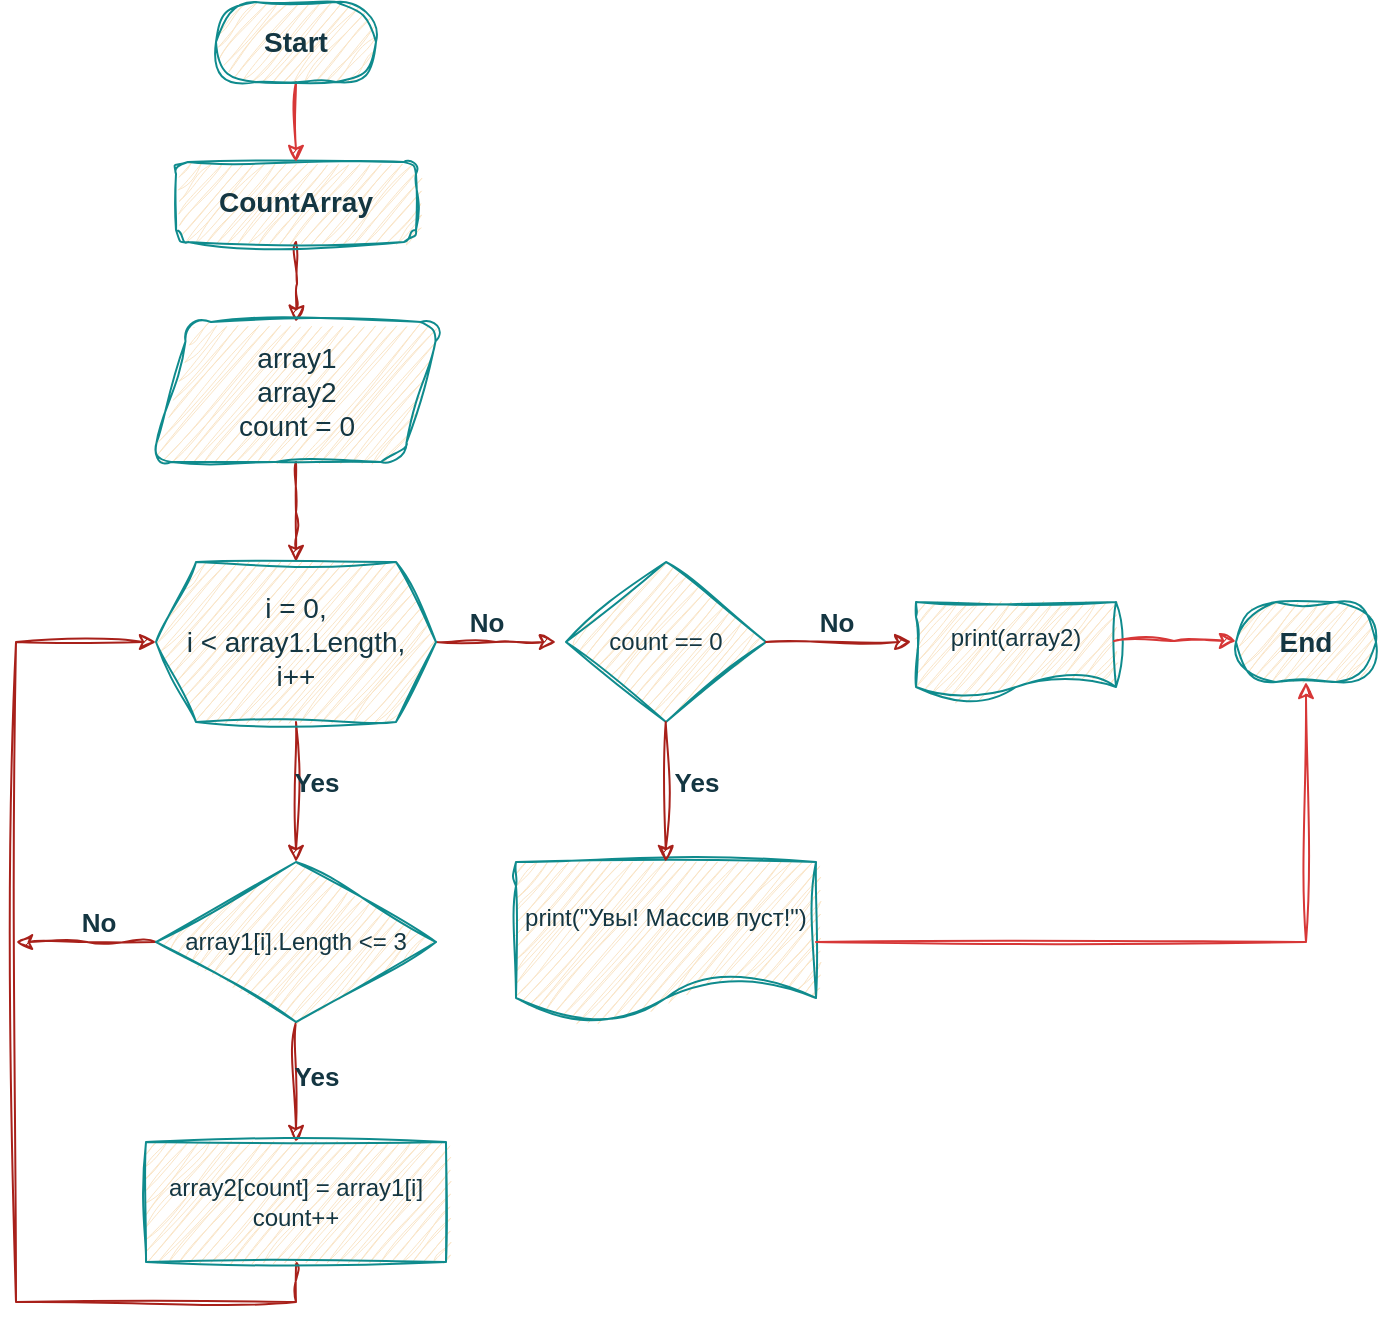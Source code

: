 <mxfile version="24.2.5" type="device">
  <diagram id="C5RBs43oDa-KdzZeNtuy" name="Page-1">
    <mxGraphModel dx="1098" dy="828" grid="1" gridSize="10" guides="1" tooltips="1" connect="1" arrows="1" fold="1" page="1" pageScale="1" pageWidth="827" pageHeight="1169" math="0" shadow="0">
      <root>
        <mxCell id="WIyWlLk6GJQsqaUBKTNV-0" />
        <mxCell id="WIyWlLk6GJQsqaUBKTNV-1" parent="WIyWlLk6GJQsqaUBKTNV-0" />
        <mxCell id="mNC6Q3KWY45OqwdI3xBD-2" value="" style="edgeStyle=orthogonalEdgeStyle;rounded=0;orthogonalLoop=1;jettySize=auto;html=1;fontSize=14;entryX=0.5;entryY=0;entryDx=0;entryDy=0;labelBackgroundColor=none;strokeColor=#A8201A;fontColor=default;sketch=1;curveFitting=1;jiggle=2;" parent="WIyWlLk6GJQsqaUBKTNV-1" target="mNC6Q3KWY45OqwdI3xBD-1" edge="1">
          <mxGeometry relative="1" as="geometry">
            <mxPoint x="180" y="170" as="sourcePoint" />
          </mxGeometry>
        </mxCell>
        <mxCell id="mNC6Q3KWY45OqwdI3xBD-0" value="CountArray" style="rounded=1;whiteSpace=wrap;html=1;fontSize=14;fontStyle=1;labelBackgroundColor=none;fillColor=#FAE5C7;strokeColor=#0F8B8D;fontColor=#143642;sketch=1;curveFitting=1;jiggle=2;" parent="WIyWlLk6GJQsqaUBKTNV-1" vertex="1">
          <mxGeometry x="120" y="130" width="120" height="40" as="geometry" />
        </mxCell>
        <mxCell id="mNC6Q3KWY45OqwdI3xBD-4" value="" style="edgeStyle=orthogonalEdgeStyle;rounded=0;orthogonalLoop=1;jettySize=auto;html=1;labelBackgroundColor=none;strokeColor=#A8201A;fontColor=default;sketch=1;curveFitting=1;jiggle=2;" parent="WIyWlLk6GJQsqaUBKTNV-1" source="mNC6Q3KWY45OqwdI3xBD-1" edge="1">
          <mxGeometry relative="1" as="geometry">
            <mxPoint x="180" y="330" as="targetPoint" />
          </mxGeometry>
        </mxCell>
        <mxCell id="mNC6Q3KWY45OqwdI3xBD-1" value="array1&lt;div style=&quot;font-size: 14px;&quot;&gt;array2&lt;/div&gt;&lt;div style=&quot;font-size: 14px;&quot;&gt;count = 0&lt;/div&gt;" style="shape=parallelogram;perimeter=parallelogramPerimeter;whiteSpace=wrap;html=1;fixedSize=1;rounded=1;fontSize=14;labelBackgroundColor=none;fillColor=#FAE5C7;strokeColor=#0F8B8D;fontColor=#143642;sketch=1;curveFitting=1;jiggle=2;" parent="WIyWlLk6GJQsqaUBKTNV-1" vertex="1">
          <mxGeometry x="107.5" y="210" width="145" height="70" as="geometry" />
        </mxCell>
        <mxCell id="mNC6Q3KWY45OqwdI3xBD-7" value="" style="edgeStyle=orthogonalEdgeStyle;rounded=0;orthogonalLoop=1;jettySize=auto;html=1;labelBackgroundColor=none;strokeColor=#A8201A;fontColor=default;sketch=1;curveFitting=1;jiggle=2;" parent="WIyWlLk6GJQsqaUBKTNV-1" source="mNC6Q3KWY45OqwdI3xBD-5" target="mNC6Q3KWY45OqwdI3xBD-6" edge="1">
          <mxGeometry relative="1" as="geometry" />
        </mxCell>
        <mxCell id="mNC6Q3KWY45OqwdI3xBD-10" value="Yes" style="edgeLabel;html=1;align=center;verticalAlign=middle;resizable=0;points=[];fontSize=13;fontStyle=1;labelBackgroundColor=none;fontColor=#143642;sketch=1;curveFitting=1;jiggle=2;" parent="mNC6Q3KWY45OqwdI3xBD-7" vertex="1" connectable="0">
          <mxGeometry x="-0.286" y="2" relative="1" as="geometry">
            <mxPoint x="8" y="5" as="offset" />
          </mxGeometry>
        </mxCell>
        <mxCell id="mNC6Q3KWY45OqwdI3xBD-15" style="edgeStyle=orthogonalEdgeStyle;rounded=0;orthogonalLoop=1;jettySize=auto;html=1;exitX=1;exitY=0.5;exitDx=0;exitDy=0;labelBackgroundColor=none;strokeColor=#A8201A;fontColor=default;sketch=1;curveFitting=1;jiggle=2;" parent="WIyWlLk6GJQsqaUBKTNV-1" source="mNC6Q3KWY45OqwdI3xBD-5" edge="1">
          <mxGeometry relative="1" as="geometry">
            <mxPoint x="310" y="370" as="targetPoint" />
          </mxGeometry>
        </mxCell>
        <mxCell id="mNC6Q3KWY45OqwdI3xBD-16" value="No" style="edgeLabel;html=1;align=center;verticalAlign=middle;resizable=0;points=[];fontStyle=1;fontSize=13;labelBackgroundColor=none;fontColor=#143642;sketch=1;curveFitting=1;jiggle=2;" parent="mNC6Q3KWY45OqwdI3xBD-15" vertex="1" connectable="0">
          <mxGeometry x="-0.174" y="-1" relative="1" as="geometry">
            <mxPoint y="-11" as="offset" />
          </mxGeometry>
        </mxCell>
        <mxCell id="mNC6Q3KWY45OqwdI3xBD-5" value="&lt;span style=&quot;font-size: 14px;&quot;&gt;i = 0,&lt;/span&gt;&lt;div style=&quot;font-size: 14px;&quot;&gt;i &amp;lt; array1.Length,&lt;/div&gt;&lt;div style=&quot;font-size: 14px;&quot;&gt;i++&lt;/div&gt;" style="shape=hexagon;perimeter=hexagonPerimeter2;whiteSpace=wrap;html=1;fixedSize=1;labelBackgroundColor=none;fillColor=#FAE5C7;strokeColor=#0F8B8D;fontColor=#143642;sketch=1;curveFitting=1;jiggle=2;" parent="WIyWlLk6GJQsqaUBKTNV-1" vertex="1">
          <mxGeometry x="110" y="330" width="140" height="80" as="geometry" />
        </mxCell>
        <mxCell id="mNC6Q3KWY45OqwdI3xBD-9" value="" style="edgeStyle=orthogonalEdgeStyle;rounded=0;orthogonalLoop=1;jettySize=auto;html=1;labelBackgroundColor=none;strokeColor=#A8201A;fontColor=default;sketch=1;curveFitting=1;jiggle=2;" parent="WIyWlLk6GJQsqaUBKTNV-1" source="mNC6Q3KWY45OqwdI3xBD-6" target="mNC6Q3KWY45OqwdI3xBD-8" edge="1">
          <mxGeometry relative="1" as="geometry" />
        </mxCell>
        <mxCell id="mNC6Q3KWY45OqwdI3xBD-11" value="Yes" style="edgeLabel;html=1;align=center;verticalAlign=middle;resizable=0;points=[];fontSize=13;fontStyle=1;labelBackgroundColor=none;fontColor=#143642;sketch=1;curveFitting=1;jiggle=2;" parent="mNC6Q3KWY45OqwdI3xBD-9" vertex="1" connectable="0">
          <mxGeometry x="-0.1" y="2" relative="1" as="geometry">
            <mxPoint x="8" as="offset" />
          </mxGeometry>
        </mxCell>
        <mxCell id="mNC6Q3KWY45OqwdI3xBD-13" style="edgeStyle=orthogonalEdgeStyle;rounded=0;orthogonalLoop=1;jettySize=auto;html=1;exitX=0;exitY=0.5;exitDx=0;exitDy=0;labelBackgroundColor=none;strokeColor=#A8201A;fontColor=default;sketch=1;curveFitting=1;jiggle=2;" parent="WIyWlLk6GJQsqaUBKTNV-1" source="mNC6Q3KWY45OqwdI3xBD-6" edge="1">
          <mxGeometry relative="1" as="geometry">
            <mxPoint x="40" y="520" as="targetPoint" />
          </mxGeometry>
        </mxCell>
        <mxCell id="mNC6Q3KWY45OqwdI3xBD-14" value="No" style="edgeLabel;html=1;align=center;verticalAlign=middle;resizable=0;points=[];fontStyle=1;fontSize=13;labelBackgroundColor=none;fontColor=#143642;sketch=1;curveFitting=1;jiggle=2;" parent="mNC6Q3KWY45OqwdI3xBD-13" vertex="1" connectable="0">
          <mxGeometry x="-0.05" y="-2" relative="1" as="geometry">
            <mxPoint x="4" y="-8" as="offset" />
          </mxGeometry>
        </mxCell>
        <mxCell id="mNC6Q3KWY45OqwdI3xBD-6" value="array1[i].Length &amp;lt;= 3" style="rhombus;whiteSpace=wrap;html=1;labelBackgroundColor=none;fillColor=#FAE5C7;strokeColor=#0F8B8D;fontColor=#143642;sketch=1;curveFitting=1;jiggle=2;" parent="WIyWlLk6GJQsqaUBKTNV-1" vertex="1">
          <mxGeometry x="110" y="480" width="140" height="80" as="geometry" />
        </mxCell>
        <mxCell id="mNC6Q3KWY45OqwdI3xBD-12" style="edgeStyle=orthogonalEdgeStyle;rounded=0;orthogonalLoop=1;jettySize=auto;html=1;exitX=0.5;exitY=1;exitDx=0;exitDy=0;entryX=0;entryY=0.5;entryDx=0;entryDy=0;labelBackgroundColor=none;strokeColor=#A8201A;fontColor=default;sketch=1;curveFitting=1;jiggle=2;" parent="WIyWlLk6GJQsqaUBKTNV-1" source="mNC6Q3KWY45OqwdI3xBD-8" target="mNC6Q3KWY45OqwdI3xBD-5" edge="1">
          <mxGeometry relative="1" as="geometry">
            <mxPoint x="70" y="370" as="targetPoint" />
            <Array as="points">
              <mxPoint x="180" y="700" />
              <mxPoint x="40" y="700" />
              <mxPoint x="40" y="370" />
            </Array>
          </mxGeometry>
        </mxCell>
        <mxCell id="mNC6Q3KWY45OqwdI3xBD-8" value="&lt;div&gt;array2[count] = array1[i]&lt;/div&gt;&lt;div&gt;count++&lt;/div&gt;" style="whiteSpace=wrap;html=1;labelBackgroundColor=none;fillColor=#FAE5C7;strokeColor=#0F8B8D;fontColor=#143642;sketch=1;curveFitting=1;jiggle=2;" parent="WIyWlLk6GJQsqaUBKTNV-1" vertex="1">
          <mxGeometry x="105" y="620" width="150" height="60" as="geometry" />
        </mxCell>
        <mxCell id="mNC6Q3KWY45OqwdI3xBD-17" value="count == 0" style="rhombus;whiteSpace=wrap;html=1;labelBackgroundColor=none;fillColor=#FAE5C7;strokeColor=#0F8B8D;fontColor=#143642;sketch=1;curveFitting=1;jiggle=2;" parent="WIyWlLk6GJQsqaUBKTNV-1" vertex="1">
          <mxGeometry x="315" y="330" width="100" height="80" as="geometry" />
        </mxCell>
        <mxCell id="mNC6Q3KWY45OqwdI3xBD-20" value="print(&quot;Увы! Массив пуст!&quot;)" style="shape=document;whiteSpace=wrap;html=1;boundedLbl=1;labelBackgroundColor=none;fillColor=#FAE5C7;strokeColor=#0F8B8D;fontColor=#143642;sketch=1;curveFitting=1;jiggle=2;" parent="WIyWlLk6GJQsqaUBKTNV-1" vertex="1">
          <mxGeometry x="290" y="480" width="150" height="80" as="geometry" />
        </mxCell>
        <mxCell id="mNC6Q3KWY45OqwdI3xBD-21" value="print(array2)" style="shape=document;whiteSpace=wrap;html=1;boundedLbl=1;labelBackgroundColor=none;fillColor=#FAE5C7;strokeColor=#0F8B8D;fontColor=#143642;sketch=1;curveFitting=1;jiggle=2;" parent="WIyWlLk6GJQsqaUBKTNV-1" vertex="1">
          <mxGeometry x="490" y="350" width="100" height="50" as="geometry" />
        </mxCell>
        <mxCell id="mNC6Q3KWY45OqwdI3xBD-24" value="" style="edgeStyle=orthogonalEdgeStyle;rounded=0;orthogonalLoop=1;jettySize=auto;html=1;labelBackgroundColor=none;strokeColor=#A8201A;fontColor=default;sketch=1;curveFitting=1;jiggle=2;" parent="WIyWlLk6GJQsqaUBKTNV-1" edge="1">
          <mxGeometry relative="1" as="geometry">
            <mxPoint x="364.86" y="410" as="sourcePoint" />
            <mxPoint x="364.86" y="480" as="targetPoint" />
          </mxGeometry>
        </mxCell>
        <mxCell id="mNC6Q3KWY45OqwdI3xBD-25" value="Yes" style="edgeLabel;html=1;align=center;verticalAlign=middle;resizable=0;points=[];fontSize=13;fontStyle=1;labelBackgroundColor=none;fontColor=#143642;sketch=1;curveFitting=1;jiggle=2;" parent="mNC6Q3KWY45OqwdI3xBD-24" vertex="1" connectable="0">
          <mxGeometry x="-0.286" y="2" relative="1" as="geometry">
            <mxPoint x="13" y="5" as="offset" />
          </mxGeometry>
        </mxCell>
        <mxCell id="mNC6Q3KWY45OqwdI3xBD-26" style="edgeStyle=orthogonalEdgeStyle;rounded=0;orthogonalLoop=1;jettySize=auto;html=1;exitX=1;exitY=0.5;exitDx=0;exitDy=0;entryX=-0.024;entryY=0.399;entryDx=0;entryDy=0;entryPerimeter=0;labelBackgroundColor=none;strokeColor=#A8201A;fontColor=default;sketch=1;curveFitting=1;jiggle=2;" parent="WIyWlLk6GJQsqaUBKTNV-1" source="mNC6Q3KWY45OqwdI3xBD-17" target="mNC6Q3KWY45OqwdI3xBD-21" edge="1">
          <mxGeometry relative="1" as="geometry">
            <mxPoint x="470" y="369.71" as="targetPoint" />
            <mxPoint x="420" y="370" as="sourcePoint" />
          </mxGeometry>
        </mxCell>
        <mxCell id="mNC6Q3KWY45OqwdI3xBD-27" value="No" style="edgeLabel;html=1;align=center;verticalAlign=middle;resizable=0;points=[];fontStyle=1;fontSize=13;labelBackgroundColor=none;fontColor=#143642;sketch=1;curveFitting=1;jiggle=2;" parent="mNC6Q3KWY45OqwdI3xBD-26" vertex="1" connectable="0">
          <mxGeometry x="-0.174" y="-1" relative="1" as="geometry">
            <mxPoint x="5" y="-11" as="offset" />
          </mxGeometry>
        </mxCell>
        <mxCell id="z6xv7XHHWdqG4J1flFMi-2" style="edgeStyle=orthogonalEdgeStyle;rounded=0;sketch=1;hachureGap=4;jiggle=2;curveFitting=1;orthogonalLoop=1;jettySize=auto;html=1;entryX=0.5;entryY=0;entryDx=0;entryDy=0;fontFamily=Architects Daughter;fontSource=https%3A%2F%2Ffonts.googleapis.com%2Fcss%3Ffamily%3DArchitects%2BDaughter;strokeColor=#d73737;" parent="WIyWlLk6GJQsqaUBKTNV-1" source="z6xv7XHHWdqG4J1flFMi-1" target="mNC6Q3KWY45OqwdI3xBD-0" edge="1">
          <mxGeometry relative="1" as="geometry" />
        </mxCell>
        <mxCell id="z6xv7XHHWdqG4J1flFMi-1" value="Start" style="rounded=1;whiteSpace=wrap;html=1;fontSize=14;fontStyle=1;labelBackgroundColor=none;fillColor=#FAE5C7;strokeColor=#0F8B8D;fontColor=#143642;sketch=1;curveFitting=1;jiggle=2;arcSize=50;" parent="WIyWlLk6GJQsqaUBKTNV-1" vertex="1">
          <mxGeometry x="140" y="50" width="80" height="40" as="geometry" />
        </mxCell>
        <mxCell id="z6xv7XHHWdqG4J1flFMi-3" style="edgeStyle=orthogonalEdgeStyle;rounded=0;sketch=1;hachureGap=4;jiggle=2;curveFitting=1;orthogonalLoop=1;jettySize=auto;html=1;fontFamily=Architects Daughter;fontSource=https%3A%2F%2Ffonts.googleapis.com%2Fcss%3Ffamily%3DArchitects%2BDaughter;strokeColor=#d73737;entryX=0;entryY=0.5;entryDx=0;entryDy=0;" parent="WIyWlLk6GJQsqaUBKTNV-1" edge="1">
          <mxGeometry relative="1" as="geometry">
            <mxPoint x="650" y="369.5" as="targetPoint" />
            <mxPoint x="589" y="369.5" as="sourcePoint" />
            <Array as="points">
              <mxPoint x="619" y="369.5" />
              <mxPoint x="619" y="369.5" />
            </Array>
          </mxGeometry>
        </mxCell>
        <mxCell id="z6xv7XHHWdqG4J1flFMi-4" value="End" style="rounded=1;whiteSpace=wrap;html=1;fontSize=14;fontStyle=1;labelBackgroundColor=none;fillColor=#FAE5C7;strokeColor=#0F8B8D;fontColor=#143642;sketch=1;curveFitting=1;jiggle=2;arcSize=50;" parent="WIyWlLk6GJQsqaUBKTNV-1" vertex="1">
          <mxGeometry x="650" y="350" width="70" height="40" as="geometry" />
        </mxCell>
        <mxCell id="SDg24qvs1bRI4vNWfa0F-0" style="edgeStyle=orthogonalEdgeStyle;rounded=0;sketch=1;hachureGap=4;jiggle=2;curveFitting=1;orthogonalLoop=1;jettySize=auto;html=1;fontFamily=Architects Daughter;fontSource=https%3A%2F%2Ffonts.googleapis.com%2Fcss%3Ffamily%3DArchitects%2BDaughter;strokeColor=#d73737;exitX=1;exitY=0.5;exitDx=0;exitDy=0;entryX=0.5;entryY=1;entryDx=0;entryDy=0;" parent="WIyWlLk6GJQsqaUBKTNV-1" source="mNC6Q3KWY45OqwdI3xBD-20" target="z6xv7XHHWdqG4J1flFMi-4" edge="1">
          <mxGeometry relative="1" as="geometry">
            <mxPoint x="650" y="370" as="targetPoint" />
            <mxPoint x="480" y="520" as="sourcePoint" />
            <Array as="points">
              <mxPoint x="685" y="520" />
            </Array>
          </mxGeometry>
        </mxCell>
      </root>
    </mxGraphModel>
  </diagram>
</mxfile>
